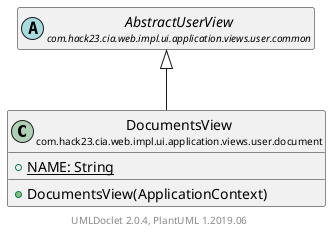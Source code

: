 @startuml
    set namespaceSeparator none
    hide empty fields
    hide empty methods

    class "<size:14>DocumentsView\n<size:10>com.hack23.cia.web.impl.ui.application.views.user.document" as com.hack23.cia.web.impl.ui.application.views.user.document.DocumentsView [[DocumentsView.html]] {
        {static} +NAME: String
        +DocumentsView(ApplicationContext)
    }

    abstract class "<size:14>AbstractUserView\n<size:10>com.hack23.cia.web.impl.ui.application.views.user.common" as com.hack23.cia.web.impl.ui.application.views.user.common.AbstractUserView [[../common/AbstractUserView.html]]

    com.hack23.cia.web.impl.ui.application.views.user.common.AbstractUserView <|-- com.hack23.cia.web.impl.ui.application.views.user.document.DocumentsView

    center footer UMLDoclet 2.0.4, PlantUML 1.2019.06
@enduml
